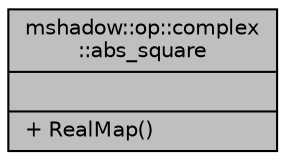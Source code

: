 digraph "mshadow::op::complex::abs_square"
{
 // LATEX_PDF_SIZE
  edge [fontname="Helvetica",fontsize="10",labelfontname="Helvetica",labelfontsize="10"];
  node [fontname="Helvetica",fontsize="10",shape=record];
  Node1 [label="{mshadow::op::complex\l::abs_square\n||+ RealMap()\l}",height=0.2,width=0.4,color="black", fillcolor="grey75", style="filled", fontcolor="black",tooltip=" "];
}

